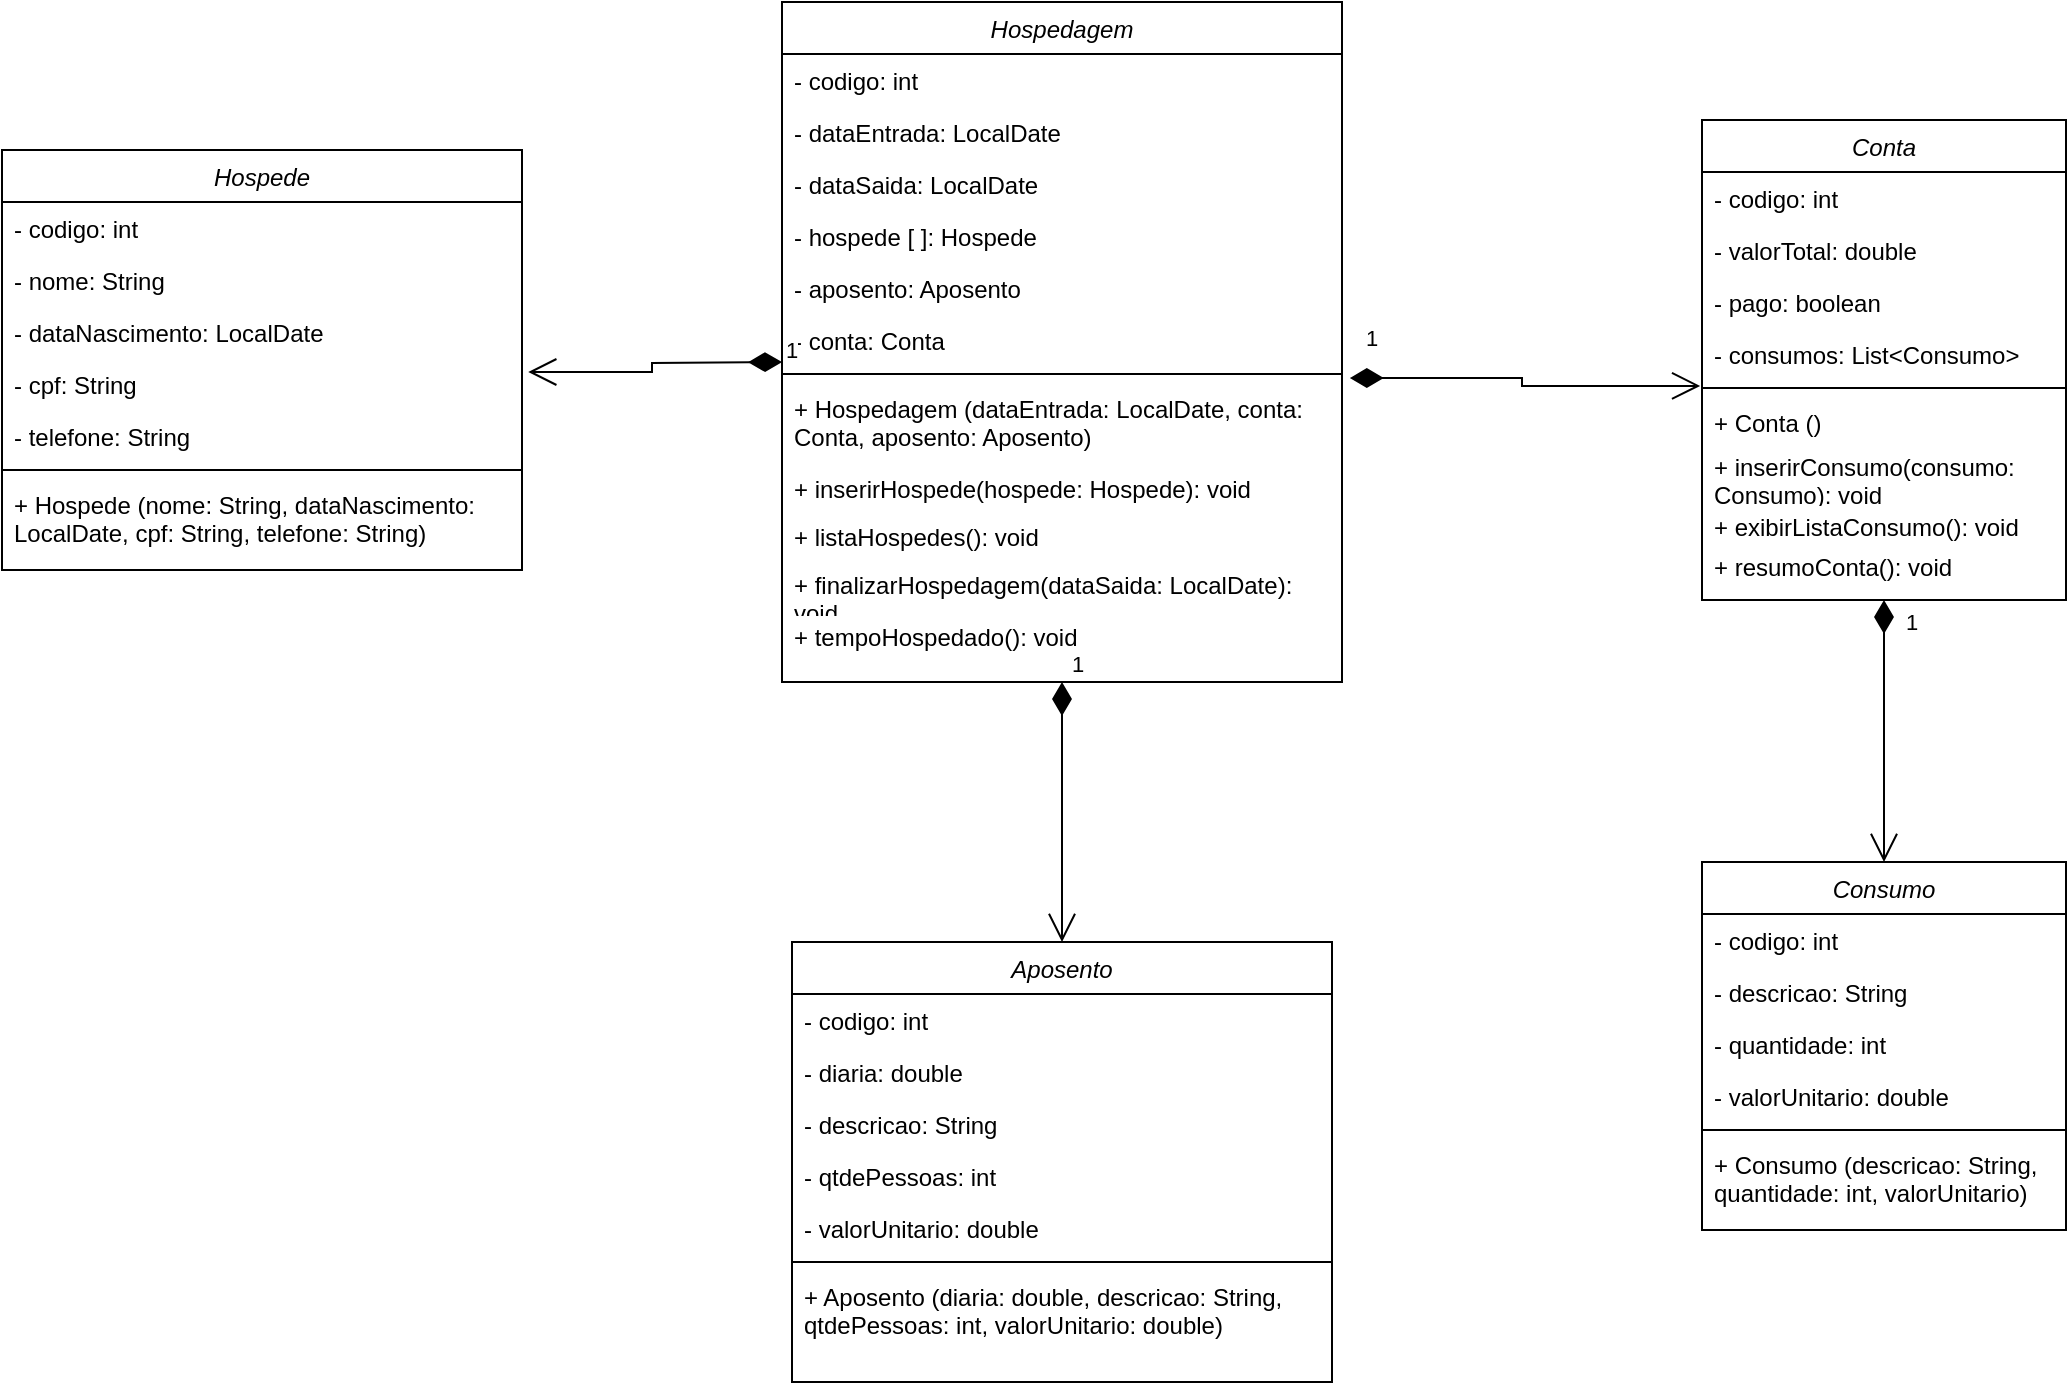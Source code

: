 <mxfile version="19.0.3" type="device"><diagram id="C5RBs43oDa-KdzZeNtuy" name="Page-1"><mxGraphModel dx="1038" dy="536" grid="1" gridSize="10" guides="1" tooltips="1" connect="1" arrows="1" fold="1" page="1" pageScale="1" pageWidth="1169" pageHeight="827" math="0" shadow="0"><root><mxCell id="WIyWlLk6GJQsqaUBKTNV-0"/><mxCell id="WIyWlLk6GJQsqaUBKTNV-1" parent="WIyWlLk6GJQsqaUBKTNV-0"/><mxCell id="zkfFHV4jXpPFQw0GAbJ--0" value="Hospedagem" style="swimlane;fontStyle=2;align=center;verticalAlign=top;childLayout=stackLayout;horizontal=1;startSize=26;horizontalStack=0;resizeParent=1;resizeLast=0;collapsible=1;marginBottom=0;rounded=0;shadow=0;strokeWidth=1;" parent="WIyWlLk6GJQsqaUBKTNV-1" vertex="1"><mxGeometry x="400" y="130" width="280" height="340" as="geometry"><mxRectangle x="230" y="140" width="160" height="26" as="alternateBounds"/></mxGeometry></mxCell><mxCell id="zkfFHV4jXpPFQw0GAbJ--1" value="- codigo: int" style="text;align=left;verticalAlign=top;spacingLeft=4;spacingRight=4;overflow=hidden;rotatable=0;points=[[0,0.5],[1,0.5]];portConstraint=eastwest;" parent="zkfFHV4jXpPFQw0GAbJ--0" vertex="1"><mxGeometry y="26" width="280" height="26" as="geometry"/></mxCell><mxCell id="zkfFHV4jXpPFQw0GAbJ--2" value="- dataEntrada: LocalDate" style="text;align=left;verticalAlign=top;spacingLeft=4;spacingRight=4;overflow=hidden;rotatable=0;points=[[0,0.5],[1,0.5]];portConstraint=eastwest;rounded=0;shadow=0;html=0;" parent="zkfFHV4jXpPFQw0GAbJ--0" vertex="1"><mxGeometry y="52" width="280" height="26" as="geometry"/></mxCell><mxCell id="zkfFHV4jXpPFQw0GAbJ--3" value="- dataSaida: LocalDate" style="text;align=left;verticalAlign=top;spacingLeft=4;spacingRight=4;overflow=hidden;rotatable=0;points=[[0,0.5],[1,0.5]];portConstraint=eastwest;rounded=0;shadow=0;html=0;" parent="zkfFHV4jXpPFQw0GAbJ--0" vertex="1"><mxGeometry y="78" width="280" height="26" as="geometry"/></mxCell><mxCell id="dTbHGwuC4aD2Pb2fqiye-1" value="- hospede [ ]: Hospede" style="text;align=left;verticalAlign=top;spacingLeft=4;spacingRight=4;overflow=hidden;rotatable=0;points=[[0,0.5],[1,0.5]];portConstraint=eastwest;rounded=0;shadow=0;html=0;" vertex="1" parent="zkfFHV4jXpPFQw0GAbJ--0"><mxGeometry y="104" width="280" height="26" as="geometry"/></mxCell><mxCell id="dTbHGwuC4aD2Pb2fqiye-0" value="- aposento: Aposento" style="text;align=left;verticalAlign=top;spacingLeft=4;spacingRight=4;overflow=hidden;rotatable=0;points=[[0,0.5],[1,0.5]];portConstraint=eastwest;rounded=0;shadow=0;html=0;" vertex="1" parent="zkfFHV4jXpPFQw0GAbJ--0"><mxGeometry y="130" width="280" height="26" as="geometry"/></mxCell><mxCell id="dTbHGwuC4aD2Pb2fqiye-2" value="- conta: Conta" style="text;align=left;verticalAlign=top;spacingLeft=4;spacingRight=4;overflow=hidden;rotatable=0;points=[[0,0.5],[1,0.5]];portConstraint=eastwest;rounded=0;shadow=0;html=0;" vertex="1" parent="zkfFHV4jXpPFQw0GAbJ--0"><mxGeometry y="156" width="280" height="26" as="geometry"/></mxCell><mxCell id="zkfFHV4jXpPFQw0GAbJ--4" value="" style="line;html=1;strokeWidth=1;align=left;verticalAlign=middle;spacingTop=-1;spacingLeft=3;spacingRight=3;rotatable=0;labelPosition=right;points=[];portConstraint=eastwest;" parent="zkfFHV4jXpPFQw0GAbJ--0" vertex="1"><mxGeometry y="182" width="280" height="8" as="geometry"/></mxCell><mxCell id="dTbHGwuC4aD2Pb2fqiye-39" value="+ Hospedagem (dataEntrada: LocalDate, conta: Conta, aposento: Aposento)&#xA;&#xA; " style="text;strokeColor=none;fillColor=none;align=left;verticalAlign=top;spacingLeft=4;spacingRight=4;overflow=hidden;rotatable=0;points=[[0,0.5],[1,0.5]];portConstraint=eastwest;whiteSpace=wrap;" vertex="1" parent="zkfFHV4jXpPFQw0GAbJ--0"><mxGeometry y="190" width="280" height="40" as="geometry"/></mxCell><mxCell id="dTbHGwuC4aD2Pb2fqiye-40" value="+ inserirHospede(hospede: Hospede): void&#xA;&#xA; " style="text;strokeColor=none;fillColor=none;align=left;verticalAlign=top;spacingLeft=4;spacingRight=4;overflow=hidden;rotatable=0;points=[[0,0.5],[1,0.5]];portConstraint=eastwest;whiteSpace=wrap;" vertex="1" parent="zkfFHV4jXpPFQw0GAbJ--0"><mxGeometry y="230" width="280" height="24" as="geometry"/></mxCell><mxCell id="dTbHGwuC4aD2Pb2fqiye-58" value="+ listaHospedes(): void&#xA;&#xA; " style="text;strokeColor=none;fillColor=none;align=left;verticalAlign=top;spacingLeft=4;spacingRight=4;overflow=hidden;rotatable=0;points=[[0,0.5],[1,0.5]];portConstraint=eastwest;whiteSpace=wrap;" vertex="1" parent="zkfFHV4jXpPFQw0GAbJ--0"><mxGeometry y="254" width="280" height="24" as="geometry"/></mxCell><mxCell id="dTbHGwuC4aD2Pb2fqiye-51" value="+ finalizarHospedagem(dataSaida: LocalDate): void&#xA; " style="text;strokeColor=none;fillColor=none;align=left;verticalAlign=top;spacingLeft=4;spacingRight=4;overflow=hidden;rotatable=0;points=[[0,0.5],[1,0.5]];portConstraint=eastwest;whiteSpace=wrap;" vertex="1" parent="zkfFHV4jXpPFQw0GAbJ--0"><mxGeometry y="278" width="280" height="26" as="geometry"/></mxCell><mxCell id="dTbHGwuC4aD2Pb2fqiye-52" value="+ tempoHospedado(): void&#xA;&#xA; " style="text;strokeColor=none;fillColor=none;align=left;verticalAlign=top;spacingLeft=4;spacingRight=4;overflow=hidden;rotatable=0;points=[[0,0.5],[1,0.5]];portConstraint=eastwest;whiteSpace=wrap;" vertex="1" parent="zkfFHV4jXpPFQw0GAbJ--0"><mxGeometry y="304" width="280" height="24" as="geometry"/></mxCell><mxCell id="zkfFHV4jXpPFQw0GAbJ--17" value="Conta" style="swimlane;fontStyle=2;align=center;verticalAlign=top;childLayout=stackLayout;horizontal=1;startSize=26;horizontalStack=0;resizeParent=1;resizeLast=0;collapsible=1;marginBottom=0;rounded=0;shadow=0;strokeWidth=1;" parent="WIyWlLk6GJQsqaUBKTNV-1" vertex="1"><mxGeometry x="860" y="189" width="182" height="240" as="geometry"><mxRectangle x="550" y="140" width="160" height="26" as="alternateBounds"/></mxGeometry></mxCell><mxCell id="zkfFHV4jXpPFQw0GAbJ--18" value="- codigo: int" style="text;align=left;verticalAlign=top;spacingLeft=4;spacingRight=4;overflow=hidden;rotatable=0;points=[[0,0.5],[1,0.5]];portConstraint=eastwest;" parent="zkfFHV4jXpPFQw0GAbJ--17" vertex="1"><mxGeometry y="26" width="182" height="26" as="geometry"/></mxCell><mxCell id="zkfFHV4jXpPFQw0GAbJ--19" value="- valorTotal: double" style="text;align=left;verticalAlign=top;spacingLeft=4;spacingRight=4;overflow=hidden;rotatable=0;points=[[0,0.5],[1,0.5]];portConstraint=eastwest;rounded=0;shadow=0;html=0;" parent="zkfFHV4jXpPFQw0GAbJ--17" vertex="1"><mxGeometry y="52" width="182" height="26" as="geometry"/></mxCell><mxCell id="zkfFHV4jXpPFQw0GAbJ--20" value="- pago: boolean" style="text;align=left;verticalAlign=top;spacingLeft=4;spacingRight=4;overflow=hidden;rotatable=0;points=[[0,0.5],[1,0.5]];portConstraint=eastwest;rounded=0;shadow=0;html=0;" parent="zkfFHV4jXpPFQw0GAbJ--17" vertex="1"><mxGeometry y="78" width="182" height="26" as="geometry"/></mxCell><mxCell id="zkfFHV4jXpPFQw0GAbJ--21" value="- consumos: List&lt;Consumo&gt;" style="text;align=left;verticalAlign=top;spacingLeft=4;spacingRight=4;overflow=hidden;rotatable=0;points=[[0,0.5],[1,0.5]];portConstraint=eastwest;rounded=0;shadow=0;html=0;" parent="zkfFHV4jXpPFQw0GAbJ--17" vertex="1"><mxGeometry y="104" width="182" height="26" as="geometry"/></mxCell><mxCell id="zkfFHV4jXpPFQw0GAbJ--23" value="" style="line;html=1;strokeWidth=1;align=left;verticalAlign=middle;spacingTop=-1;spacingLeft=3;spacingRight=3;rotatable=0;labelPosition=right;points=[];portConstraint=eastwest;" parent="zkfFHV4jXpPFQw0GAbJ--17" vertex="1"><mxGeometry y="130" width="182" height="8" as="geometry"/></mxCell><mxCell id="dTbHGwuC4aD2Pb2fqiye-54" value="+ Conta ()&#xA;&#xA; " style="text;strokeColor=none;fillColor=none;align=left;verticalAlign=top;spacingLeft=4;spacingRight=4;overflow=hidden;rotatable=0;points=[[0,0.5],[1,0.5]];portConstraint=eastwest;whiteSpace=wrap;" vertex="1" parent="zkfFHV4jXpPFQw0GAbJ--17"><mxGeometry y="138" width="182" height="22" as="geometry"/></mxCell><mxCell id="dTbHGwuC4aD2Pb2fqiye-55" value="+ inserirConsumo(consumo: Consumo): void&#xA;&#xA; " style="text;strokeColor=none;fillColor=none;align=left;verticalAlign=top;spacingLeft=4;spacingRight=4;overflow=hidden;rotatable=0;points=[[0,0.5],[1,0.5]];portConstraint=eastwest;whiteSpace=wrap;" vertex="1" parent="zkfFHV4jXpPFQw0GAbJ--17"><mxGeometry y="160" width="182" height="30" as="geometry"/></mxCell><mxCell id="dTbHGwuC4aD2Pb2fqiye-56" value="+ exibirListaConsumo(): void&#xA;&#xA; " style="text;strokeColor=none;fillColor=none;align=left;verticalAlign=top;spacingLeft=4;spacingRight=4;overflow=hidden;rotatable=0;points=[[0,0.5],[1,0.5]];portConstraint=eastwest;whiteSpace=wrap;" vertex="1" parent="zkfFHV4jXpPFQw0GAbJ--17"><mxGeometry y="190" width="182" height="20" as="geometry"/></mxCell><mxCell id="dTbHGwuC4aD2Pb2fqiye-57" value="+ resumoConta(): void&#xA;&#xA; " style="text;strokeColor=none;fillColor=none;align=left;verticalAlign=top;spacingLeft=4;spacingRight=4;overflow=hidden;rotatable=0;points=[[0,0.5],[1,0.5]];portConstraint=eastwest;whiteSpace=wrap;" vertex="1" parent="zkfFHV4jXpPFQw0GAbJ--17"><mxGeometry y="210" width="182" height="20" as="geometry"/></mxCell><mxCell id="dTbHGwuC4aD2Pb2fqiye-3" value="Hospede" style="swimlane;fontStyle=2;align=center;verticalAlign=top;childLayout=stackLayout;horizontal=1;startSize=26;horizontalStack=0;resizeParent=1;resizeParentMax=0;resizeLast=0;collapsible=1;marginBottom=0;" vertex="1" parent="WIyWlLk6GJQsqaUBKTNV-1"><mxGeometry x="10" y="204" width="260" height="210" as="geometry"/></mxCell><mxCell id="dTbHGwuC4aD2Pb2fqiye-4" value="- codigo: int" style="text;strokeColor=none;fillColor=none;align=left;verticalAlign=top;spacingLeft=4;spacingRight=4;overflow=hidden;rotatable=0;points=[[0,0.5],[1,0.5]];portConstraint=eastwest;" vertex="1" parent="dTbHGwuC4aD2Pb2fqiye-3"><mxGeometry y="26" width="260" height="26" as="geometry"/></mxCell><mxCell id="dTbHGwuC4aD2Pb2fqiye-9" value="- nome: String" style="text;strokeColor=none;fillColor=none;align=left;verticalAlign=top;spacingLeft=4;spacingRight=4;overflow=hidden;rotatable=0;points=[[0,0.5],[1,0.5]];portConstraint=eastwest;" vertex="1" parent="dTbHGwuC4aD2Pb2fqiye-3"><mxGeometry y="52" width="260" height="26" as="geometry"/></mxCell><mxCell id="dTbHGwuC4aD2Pb2fqiye-10" value="- dataNascimento: LocalDate " style="text;strokeColor=none;fillColor=none;align=left;verticalAlign=top;spacingLeft=4;spacingRight=4;overflow=hidden;rotatable=0;points=[[0,0.5],[1,0.5]];portConstraint=eastwest;" vertex="1" parent="dTbHGwuC4aD2Pb2fqiye-3"><mxGeometry y="78" width="260" height="26" as="geometry"/></mxCell><mxCell id="dTbHGwuC4aD2Pb2fqiye-13" value="- cpf: String" style="text;strokeColor=none;fillColor=none;align=left;verticalAlign=top;spacingLeft=4;spacingRight=4;overflow=hidden;rotatable=0;points=[[0,0.5],[1,0.5]];portConstraint=eastwest;" vertex="1" parent="dTbHGwuC4aD2Pb2fqiye-3"><mxGeometry y="104" width="260" height="26" as="geometry"/></mxCell><mxCell id="dTbHGwuC4aD2Pb2fqiye-11" value="- telefone: String" style="text;strokeColor=none;fillColor=none;align=left;verticalAlign=top;spacingLeft=4;spacingRight=4;overflow=hidden;rotatable=0;points=[[0,0.5],[1,0.5]];portConstraint=eastwest;" vertex="1" parent="dTbHGwuC4aD2Pb2fqiye-3"><mxGeometry y="130" width="260" height="26" as="geometry"/></mxCell><mxCell id="dTbHGwuC4aD2Pb2fqiye-5" value="" style="line;strokeWidth=1;fillColor=none;align=left;verticalAlign=middle;spacingTop=-1;spacingLeft=3;spacingRight=3;rotatable=0;labelPosition=right;points=[];portConstraint=eastwest;" vertex="1" parent="dTbHGwuC4aD2Pb2fqiye-3"><mxGeometry y="156" width="260" height="8" as="geometry"/></mxCell><mxCell id="dTbHGwuC4aD2Pb2fqiye-6" value="+ Hospede (nome: String, dataNascimento: LocalDate, cpf: String, telefone: String)&#xA;&#xA; " style="text;strokeColor=none;fillColor=none;align=left;verticalAlign=top;spacingLeft=4;spacingRight=4;overflow=hidden;rotatable=0;points=[[0,0.5],[1,0.5]];portConstraint=eastwest;whiteSpace=wrap;" vertex="1" parent="dTbHGwuC4aD2Pb2fqiye-3"><mxGeometry y="164" width="260" height="46" as="geometry"/></mxCell><mxCell id="dTbHGwuC4aD2Pb2fqiye-15" value="Consumo" style="swimlane;fontStyle=2;align=center;verticalAlign=top;childLayout=stackLayout;horizontal=1;startSize=26;horizontalStack=0;resizeParent=1;resizeLast=0;collapsible=1;marginBottom=0;rounded=0;shadow=0;strokeWidth=1;" vertex="1" parent="WIyWlLk6GJQsqaUBKTNV-1"><mxGeometry x="860" y="560" width="182" height="184" as="geometry"><mxRectangle x="550" y="140" width="160" height="26" as="alternateBounds"/></mxGeometry></mxCell><mxCell id="dTbHGwuC4aD2Pb2fqiye-16" value="- codigo: int" style="text;align=left;verticalAlign=top;spacingLeft=4;spacingRight=4;overflow=hidden;rotatable=0;points=[[0,0.5],[1,0.5]];portConstraint=eastwest;" vertex="1" parent="dTbHGwuC4aD2Pb2fqiye-15"><mxGeometry y="26" width="182" height="26" as="geometry"/></mxCell><mxCell id="dTbHGwuC4aD2Pb2fqiye-17" value="- descricao: String" style="text;align=left;verticalAlign=top;spacingLeft=4;spacingRight=4;overflow=hidden;rotatable=0;points=[[0,0.5],[1,0.5]];portConstraint=eastwest;rounded=0;shadow=0;html=0;" vertex="1" parent="dTbHGwuC4aD2Pb2fqiye-15"><mxGeometry y="52" width="182" height="26" as="geometry"/></mxCell><mxCell id="dTbHGwuC4aD2Pb2fqiye-18" value="- quantidade: int" style="text;align=left;verticalAlign=top;spacingLeft=4;spacingRight=4;overflow=hidden;rotatable=0;points=[[0,0.5],[1,0.5]];portConstraint=eastwest;rounded=0;shadow=0;html=0;" vertex="1" parent="dTbHGwuC4aD2Pb2fqiye-15"><mxGeometry y="78" width="182" height="26" as="geometry"/></mxCell><mxCell id="dTbHGwuC4aD2Pb2fqiye-19" value="- valorUnitario: double" style="text;align=left;verticalAlign=top;spacingLeft=4;spacingRight=4;overflow=hidden;rotatable=0;points=[[0,0.5],[1,0.5]];portConstraint=eastwest;rounded=0;shadow=0;html=0;" vertex="1" parent="dTbHGwuC4aD2Pb2fqiye-15"><mxGeometry y="104" width="182" height="26" as="geometry"/></mxCell><mxCell id="dTbHGwuC4aD2Pb2fqiye-20" value="" style="line;html=1;strokeWidth=1;align=left;verticalAlign=middle;spacingTop=-1;spacingLeft=3;spacingRight=3;rotatable=0;labelPosition=right;points=[];portConstraint=eastwest;" vertex="1" parent="dTbHGwuC4aD2Pb2fqiye-15"><mxGeometry y="130" width="182" height="8" as="geometry"/></mxCell><mxCell id="dTbHGwuC4aD2Pb2fqiye-53" value="+ Consumo (descricao: String, quantidade: int, valorUnitario)&#xA;&#xA; " style="text;strokeColor=none;fillColor=none;align=left;verticalAlign=top;spacingLeft=4;spacingRight=4;overflow=hidden;rotatable=0;points=[[0,0.5],[1,0.5]];portConstraint=eastwest;whiteSpace=wrap;" vertex="1" parent="dTbHGwuC4aD2Pb2fqiye-15"><mxGeometry y="138" width="182" height="46" as="geometry"/></mxCell><mxCell id="dTbHGwuC4aD2Pb2fqiye-23" value="Aposento" style="swimlane;fontStyle=2;align=center;verticalAlign=top;childLayout=stackLayout;horizontal=1;startSize=26;horizontalStack=0;resizeParent=1;resizeLast=0;collapsible=1;marginBottom=0;rounded=0;shadow=0;strokeWidth=1;" vertex="1" parent="WIyWlLk6GJQsqaUBKTNV-1"><mxGeometry x="405" y="600" width="270" height="220" as="geometry"><mxRectangle x="550" y="140" width="160" height="26" as="alternateBounds"/></mxGeometry></mxCell><mxCell id="dTbHGwuC4aD2Pb2fqiye-24" value="- codigo: int" style="text;align=left;verticalAlign=top;spacingLeft=4;spacingRight=4;overflow=hidden;rotatable=0;points=[[0,0.5],[1,0.5]];portConstraint=eastwest;" vertex="1" parent="dTbHGwuC4aD2Pb2fqiye-23"><mxGeometry y="26" width="270" height="26" as="geometry"/></mxCell><mxCell id="dTbHGwuC4aD2Pb2fqiye-25" value="- diaria: double" style="text;align=left;verticalAlign=top;spacingLeft=4;spacingRight=4;overflow=hidden;rotatable=0;points=[[0,0.5],[1,0.5]];portConstraint=eastwest;rounded=0;shadow=0;html=0;" vertex="1" parent="dTbHGwuC4aD2Pb2fqiye-23"><mxGeometry y="52" width="270" height="26" as="geometry"/></mxCell><mxCell id="dTbHGwuC4aD2Pb2fqiye-26" value="- descricao: String" style="text;align=left;verticalAlign=top;spacingLeft=4;spacingRight=4;overflow=hidden;rotatable=0;points=[[0,0.5],[1,0.5]];portConstraint=eastwest;rounded=0;shadow=0;html=0;" vertex="1" parent="dTbHGwuC4aD2Pb2fqiye-23"><mxGeometry y="78" width="270" height="26" as="geometry"/></mxCell><mxCell id="dTbHGwuC4aD2Pb2fqiye-38" value="- qtdePessoas: int" style="text;align=left;verticalAlign=top;spacingLeft=4;spacingRight=4;overflow=hidden;rotatable=0;points=[[0,0.5],[1,0.5]];portConstraint=eastwest;rounded=0;shadow=0;html=0;" vertex="1" parent="dTbHGwuC4aD2Pb2fqiye-23"><mxGeometry y="104" width="270" height="26" as="geometry"/></mxCell><mxCell id="dTbHGwuC4aD2Pb2fqiye-27" value="- valorUnitario: double" style="text;align=left;verticalAlign=top;spacingLeft=4;spacingRight=4;overflow=hidden;rotatable=0;points=[[0,0.5],[1,0.5]];portConstraint=eastwest;rounded=0;shadow=0;html=0;" vertex="1" parent="dTbHGwuC4aD2Pb2fqiye-23"><mxGeometry y="130" width="270" height="26" as="geometry"/></mxCell><mxCell id="dTbHGwuC4aD2Pb2fqiye-28" value="" style="line;html=1;strokeWidth=1;align=left;verticalAlign=middle;spacingTop=-1;spacingLeft=3;spacingRight=3;rotatable=0;labelPosition=right;points=[];portConstraint=eastwest;" vertex="1" parent="dTbHGwuC4aD2Pb2fqiye-23"><mxGeometry y="156" width="270" height="8" as="geometry"/></mxCell><mxCell id="dTbHGwuC4aD2Pb2fqiye-59" value="+ Aposento (diaria: double, descricao: String, qtdePessoas: int, valorUnitario: double)&#xA;&#xA; " style="text;strokeColor=none;fillColor=none;align=left;verticalAlign=top;spacingLeft=4;spacingRight=4;overflow=hidden;rotatable=0;points=[[0,0.5],[1,0.5]];portConstraint=eastwest;whiteSpace=wrap;" vertex="1" parent="dTbHGwuC4aD2Pb2fqiye-23"><mxGeometry y="164" width="270" height="46" as="geometry"/></mxCell><mxCell id="dTbHGwuC4aD2Pb2fqiye-62" value="1" style="endArrow=open;html=1;endSize=12;startArrow=diamondThin;startSize=14;startFill=1;edgeStyle=orthogonalEdgeStyle;align=left;verticalAlign=bottom;rounded=0;entryX=-0.005;entryY=1.115;entryDx=0;entryDy=0;entryPerimeter=0;exitX=1.014;exitY=-0.05;exitDx=0;exitDy=0;exitPerimeter=0;" edge="1" parent="WIyWlLk6GJQsqaUBKTNV-1" source="dTbHGwuC4aD2Pb2fqiye-39" target="zkfFHV4jXpPFQw0GAbJ--21"><mxGeometry x="-0.932" y="11" relative="1" as="geometry"><mxPoint x="740" y="360" as="sourcePoint"/><mxPoint x="650" y="390" as="targetPoint"/><mxPoint as="offset"/></mxGeometry></mxCell><mxCell id="dTbHGwuC4aD2Pb2fqiye-63" value="1" style="endArrow=open;html=1;endSize=12;startArrow=diamondThin;startSize=14;startFill=1;edgeStyle=orthogonalEdgeStyle;align=left;verticalAlign=bottom;rounded=0;entryX=0.5;entryY=0;entryDx=0;entryDy=0;exitX=0.5;exitY=1;exitDx=0;exitDy=0;" edge="1" parent="WIyWlLk6GJQsqaUBKTNV-1" source="zkfFHV4jXpPFQw0GAbJ--17" target="dTbHGwuC4aD2Pb2fqiye-15"><mxGeometry x="-0.692" y="9" relative="1" as="geometry"><mxPoint x="930" y="440" as="sourcePoint"/><mxPoint x="650" y="370" as="targetPoint"/><mxPoint as="offset"/></mxGeometry></mxCell><mxCell id="dTbHGwuC4aD2Pb2fqiye-64" value="1" style="endArrow=open;html=1;endSize=12;startArrow=diamondThin;startSize=14;startFill=1;edgeStyle=orthogonalEdgeStyle;align=left;verticalAlign=bottom;rounded=0;entryX=0.5;entryY=0;entryDx=0;entryDy=0;exitX=0.5;exitY=1;exitDx=0;exitDy=0;" edge="1" parent="WIyWlLk6GJQsqaUBKTNV-1" source="zkfFHV4jXpPFQw0GAbJ--0" target="dTbHGwuC4aD2Pb2fqiye-23"><mxGeometry x="-1" y="3" relative="1" as="geometry"><mxPoint x="490" y="420" as="sourcePoint"/><mxPoint x="650" y="420" as="targetPoint"/></mxGeometry></mxCell><mxCell id="dTbHGwuC4aD2Pb2fqiye-65" value="1" style="endArrow=open;html=1;endSize=12;startArrow=diamondThin;startSize=14;startFill=1;edgeStyle=orthogonalEdgeStyle;align=left;verticalAlign=bottom;rounded=0;entryX=1.012;entryY=0.269;entryDx=0;entryDy=0;entryPerimeter=0;" edge="1" parent="WIyWlLk6GJQsqaUBKTNV-1" target="dTbHGwuC4aD2Pb2fqiye-13"><mxGeometry x="-1" y="3" relative="1" as="geometry"><mxPoint x="400" y="310" as="sourcePoint"/><mxPoint x="650" y="420" as="targetPoint"/></mxGeometry></mxCell></root></mxGraphModel></diagram></mxfile>